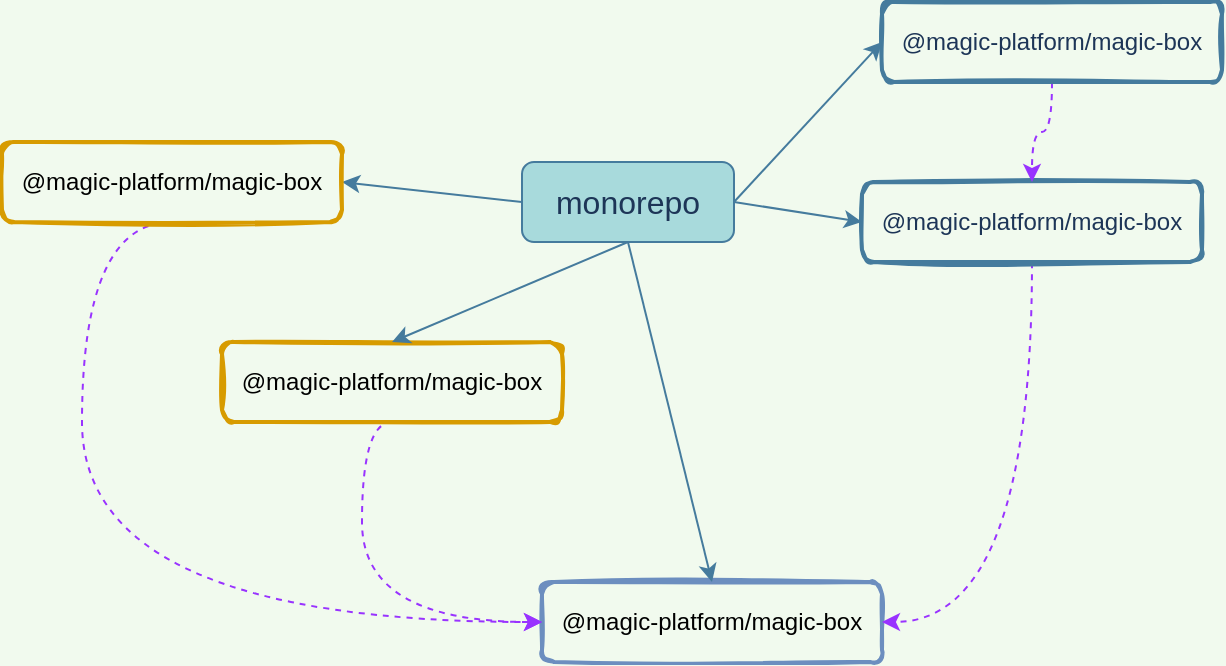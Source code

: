 <mxfile version="20.6.0" type="github">
  <diagram id="exN9He7QCqvmtrnpTgVh" name="第 1 页">
    <mxGraphModel dx="1038" dy="579" grid="1" gridSize="10" guides="1" tooltips="1" connect="1" arrows="1" fold="1" page="1" pageScale="1" pageWidth="827" pageHeight="1169" background="#F1FAEE" math="0" shadow="0">
      <root>
        <mxCell id="0" />
        <mxCell id="1" parent="0" />
        <mxCell id="jyDaiIP-EExztPaQqgR1-11" style="rounded=0;orthogonalLoop=1;jettySize=auto;html=1;entryX=1;entryY=0.5;entryDx=0;entryDy=0;strokeColor=#457B9D;fontSize=12;fontColor=#1D3557;fillColor=#A8DADC;exitX=0;exitY=0.5;exitDx=0;exitDy=0;labelBackgroundColor=#F1FAEE;" edge="1" parent="1" source="jyDaiIP-EExztPaQqgR1-3" target="jyDaiIP-EExztPaQqgR1-8">
          <mxGeometry relative="1" as="geometry">
            <mxPoint x="300" y="150" as="sourcePoint" />
          </mxGeometry>
        </mxCell>
        <mxCell id="jyDaiIP-EExztPaQqgR1-3" value="&lt;font style=&quot;font-size: 16px;&quot;&gt;monorepo&lt;/font&gt;" style="rounded=1;whiteSpace=wrap;html=1;fontSize=18;fillColor=#A8DADC;strokeColor=#457B9D;fontColor=#1D3557;" vertex="1" parent="1">
          <mxGeometry x="300" y="130" width="106" height="40" as="geometry" />
        </mxCell>
        <mxCell id="jyDaiIP-EExztPaQqgR1-4" value="&lt;div style=&quot;font-size: 12px;&quot; data-docx-has-block-data=&quot;false&quot; data-page-id=&quot;DxfHdrzcuoXOEqxZpcIcURhInae&quot;&gt;&lt;div class=&quot;ace-line ace-line old-record-id-JIQad8sEWowKi4xaQBFcA7dcnKf&quot; style=&quot;&quot;&gt;&lt;font style=&quot;font-size: 12px;&quot;&gt;@magic-platform/magic-box&lt;/font&gt;&lt;/div&gt;&lt;/div&gt;&lt;font style=&quot;font-size: 12px;&quot;&gt;&lt;span class=&quot;lark-record-clipboard&quot; data-lark-record-format=&quot;docx/text&quot; data-lark-record-data=&quot;{&amp;quot;rootId&amp;quot;:&amp;quot;DxfHdrzcuoXOEqxZpcIcURhInae&amp;quot;,&amp;quot;text&amp;quot;:{&amp;quot;initialAttributedTexts&amp;quot;:{&amp;quot;text&amp;quot;:{&amp;quot;0&amp;quot;:&amp;quot;@magic-platform/magic-box&amp;quot;},&amp;quot;attribs&amp;quot;:{&amp;quot;0&amp;quot;:&amp;quot;*0+p&amp;quot;}},&amp;quot;apool&amp;quot;:{&amp;quot;numToAttrib&amp;quot;:{&amp;quot;0&amp;quot;:[&amp;quot;author&amp;quot;,&amp;quot;7068583431243890692&amp;quot;]},&amp;quot;nextNum&amp;quot;:1}},&amp;quot;type&amp;quot;:&amp;quot;text&amp;quot;,&amp;quot;referenceRecordMap&amp;quot;:{},&amp;quot;extra&amp;quot;:{&amp;quot;mention_page_title&amp;quot;:{},&amp;quot;external_mention_url&amp;quot;:{}},&amp;quot;isKeepQuoteContainer&amp;quot;:false,&amp;quot;isFromCode&amp;quot;:false,&amp;quot;selection&amp;quot;:[{&amp;quot;id&amp;quot;:23,&amp;quot;type&amp;quot;:&amp;quot;text&amp;quot;,&amp;quot;selection&amp;quot;:{&amp;quot;start&amp;quot;:0,&amp;quot;end&amp;quot;:25},&amp;quot;recordId&amp;quot;:&amp;quot;JIQad8sEWowKi4xaQBFcA7dcnKf&amp;quot;}],&amp;quot;isCut&amp;quot;:false}&quot;&gt;&lt;/span&gt;&lt;/font&gt;" style="rounded=1;whiteSpace=wrap;html=1;strokeWidth=2;fillWeight=4;hachureGap=8;hachureAngle=45;fillColor=none;sketch=1;fontSize=18;strokeColor=#6c8ebf;" vertex="1" parent="1">
          <mxGeometry x="310" y="340" width="170" height="40" as="geometry" />
        </mxCell>
        <mxCell id="jyDaiIP-EExztPaQqgR1-20" style="edgeStyle=orthogonalEdgeStyle;rounded=0;orthogonalLoop=1;jettySize=auto;html=1;exitX=0.5;exitY=1;exitDx=0;exitDy=0;entryX=0;entryY=0.5;entryDx=0;entryDy=0;dashed=1;strokeColor=#9933FF;fontColor=#1D3557;fillColor=#A8DADC;curved=1;" edge="1" parent="1" source="jyDaiIP-EExztPaQqgR1-7" target="jyDaiIP-EExztPaQqgR1-4">
          <mxGeometry relative="1" as="geometry">
            <Array as="points">
              <mxPoint x="220" y="260" />
              <mxPoint x="220" y="360" />
            </Array>
          </mxGeometry>
        </mxCell>
        <mxCell id="jyDaiIP-EExztPaQqgR1-7" value="&lt;div style=&quot;font-size: 12px;&quot; data-docx-has-block-data=&quot;false&quot; data-page-id=&quot;DxfHdrzcuoXOEqxZpcIcURhInae&quot;&gt;&lt;div class=&quot;ace-line ace-line old-record-id-JIQad8sEWowKi4xaQBFcA7dcnKf&quot; style=&quot;&quot;&gt;&lt;font style=&quot;font-size: 12px;&quot;&gt;@magic-platform/magic-box&lt;/font&gt;&lt;/div&gt;&lt;/div&gt;&lt;font style=&quot;font-size: 12px;&quot;&gt;&lt;span class=&quot;lark-record-clipboard&quot; data-lark-record-format=&quot;docx/text&quot; data-lark-record-data=&quot;{&amp;quot;rootId&amp;quot;:&amp;quot;DxfHdrzcuoXOEqxZpcIcURhInae&amp;quot;,&amp;quot;text&amp;quot;:{&amp;quot;initialAttributedTexts&amp;quot;:{&amp;quot;text&amp;quot;:{&amp;quot;0&amp;quot;:&amp;quot;@magic-platform/magic-box&amp;quot;},&amp;quot;attribs&amp;quot;:{&amp;quot;0&amp;quot;:&amp;quot;*0+p&amp;quot;}},&amp;quot;apool&amp;quot;:{&amp;quot;numToAttrib&amp;quot;:{&amp;quot;0&amp;quot;:[&amp;quot;author&amp;quot;,&amp;quot;7068583431243890692&amp;quot;]},&amp;quot;nextNum&amp;quot;:1}},&amp;quot;type&amp;quot;:&amp;quot;text&amp;quot;,&amp;quot;referenceRecordMap&amp;quot;:{},&amp;quot;extra&amp;quot;:{&amp;quot;mention_page_title&amp;quot;:{},&amp;quot;external_mention_url&amp;quot;:{}},&amp;quot;isKeepQuoteContainer&amp;quot;:false,&amp;quot;isFromCode&amp;quot;:false,&amp;quot;selection&amp;quot;:[{&amp;quot;id&amp;quot;:23,&amp;quot;type&amp;quot;:&amp;quot;text&amp;quot;,&amp;quot;selection&amp;quot;:{&amp;quot;start&amp;quot;:0,&amp;quot;end&amp;quot;:25},&amp;quot;recordId&amp;quot;:&amp;quot;JIQad8sEWowKi4xaQBFcA7dcnKf&amp;quot;}],&amp;quot;isCut&amp;quot;:false}&quot;&gt;&lt;/span&gt;&lt;/font&gt;" style="rounded=1;whiteSpace=wrap;html=1;strokeWidth=2;fillWeight=4;hachureGap=8;hachureAngle=45;fillColor=none;sketch=1;fontSize=18;strokeColor=#d79b00;" vertex="1" parent="1">
          <mxGeometry x="150" y="220" width="170" height="40" as="geometry" />
        </mxCell>
        <mxCell id="jyDaiIP-EExztPaQqgR1-18" style="edgeStyle=orthogonalEdgeStyle;rounded=1;orthogonalLoop=1;jettySize=auto;html=1;entryX=0;entryY=0.5;entryDx=0;entryDy=0;strokeColor=#9933FF;fontSize=12;fontColor=#1D3557;fillColor=#A8DADC;exitX=0.5;exitY=1;exitDx=0;exitDy=0;curved=1;labelBackgroundColor=#F1FAEE;dashed=1;" edge="1" parent="1" source="jyDaiIP-EExztPaQqgR1-8" target="jyDaiIP-EExztPaQqgR1-4">
          <mxGeometry relative="1" as="geometry">
            <Array as="points">
              <mxPoint x="80" y="160" />
              <mxPoint x="80" y="360" />
            </Array>
          </mxGeometry>
        </mxCell>
        <mxCell id="jyDaiIP-EExztPaQqgR1-8" value="&lt;div style=&quot;font-size: 12px;&quot; data-docx-has-block-data=&quot;false&quot; data-page-id=&quot;DxfHdrzcuoXOEqxZpcIcURhInae&quot;&gt;&lt;div class=&quot;ace-line ace-line old-record-id-JIQad8sEWowKi4xaQBFcA7dcnKf&quot; style=&quot;&quot;&gt;&lt;font style=&quot;font-size: 12px;&quot;&gt;@magic-platform/magic-box&lt;/font&gt;&lt;/div&gt;&lt;/div&gt;&lt;font style=&quot;font-size: 12px;&quot;&gt;&lt;span class=&quot;lark-record-clipboard&quot; data-lark-record-format=&quot;docx/text&quot; data-lark-record-data=&quot;{&amp;quot;rootId&amp;quot;:&amp;quot;DxfHdrzcuoXOEqxZpcIcURhInae&amp;quot;,&amp;quot;text&amp;quot;:{&amp;quot;initialAttributedTexts&amp;quot;:{&amp;quot;text&amp;quot;:{&amp;quot;0&amp;quot;:&amp;quot;@magic-platform/magic-box&amp;quot;},&amp;quot;attribs&amp;quot;:{&amp;quot;0&amp;quot;:&amp;quot;*0+p&amp;quot;}},&amp;quot;apool&amp;quot;:{&amp;quot;numToAttrib&amp;quot;:{&amp;quot;0&amp;quot;:[&amp;quot;author&amp;quot;,&amp;quot;7068583431243890692&amp;quot;]},&amp;quot;nextNum&amp;quot;:1}},&amp;quot;type&amp;quot;:&amp;quot;text&amp;quot;,&amp;quot;referenceRecordMap&amp;quot;:{},&amp;quot;extra&amp;quot;:{&amp;quot;mention_page_title&amp;quot;:{},&amp;quot;external_mention_url&amp;quot;:{}},&amp;quot;isKeepQuoteContainer&amp;quot;:false,&amp;quot;isFromCode&amp;quot;:false,&amp;quot;selection&amp;quot;:[{&amp;quot;id&amp;quot;:23,&amp;quot;type&amp;quot;:&amp;quot;text&amp;quot;,&amp;quot;selection&amp;quot;:{&amp;quot;start&amp;quot;:0,&amp;quot;end&amp;quot;:25},&amp;quot;recordId&amp;quot;:&amp;quot;JIQad8sEWowKi4xaQBFcA7dcnKf&amp;quot;}],&amp;quot;isCut&amp;quot;:false}&quot;&gt;&lt;/span&gt;&lt;/font&gt;" style="rounded=1;whiteSpace=wrap;html=1;strokeWidth=2;fillWeight=4;hachureGap=8;hachureAngle=45;fillColor=none;sketch=1;fontSize=18;strokeColor=#d79b00;" vertex="1" parent="1">
          <mxGeometry x="40" y="120" width="170" height="40" as="geometry" />
        </mxCell>
        <mxCell id="jyDaiIP-EExztPaQqgR1-21" style="edgeStyle=orthogonalEdgeStyle;curved=1;rounded=0;orthogonalLoop=1;jettySize=auto;html=1;exitX=0.5;exitY=1;exitDx=0;exitDy=0;entryX=1;entryY=0.5;entryDx=0;entryDy=0;dashed=1;strokeColor=#9933FF;fontColor=#1D3557;fillColor=#A8DADC;" edge="1" parent="1" source="jyDaiIP-EExztPaQqgR1-9" target="jyDaiIP-EExztPaQqgR1-4">
          <mxGeometry relative="1" as="geometry" />
        </mxCell>
        <mxCell id="jyDaiIP-EExztPaQqgR1-9" value="&lt;div style=&quot;font-size: 12px;&quot; data-docx-has-block-data=&quot;false&quot; data-page-id=&quot;DxfHdrzcuoXOEqxZpcIcURhInae&quot;&gt;&lt;div class=&quot;ace-line ace-line old-record-id-JIQad8sEWowKi4xaQBFcA7dcnKf&quot; style=&quot;&quot;&gt;&lt;font style=&quot;font-size: 12px;&quot;&gt;@magic-platform/magic-box&lt;/font&gt;&lt;/div&gt;&lt;/div&gt;&lt;font style=&quot;font-size: 12px;&quot;&gt;&lt;span class=&quot;lark-record-clipboard&quot; data-lark-record-format=&quot;docx/text&quot; data-lark-record-data=&quot;{&amp;quot;rootId&amp;quot;:&amp;quot;DxfHdrzcuoXOEqxZpcIcURhInae&amp;quot;,&amp;quot;text&amp;quot;:{&amp;quot;initialAttributedTexts&amp;quot;:{&amp;quot;text&amp;quot;:{&amp;quot;0&amp;quot;:&amp;quot;@magic-platform/magic-box&amp;quot;},&amp;quot;attribs&amp;quot;:{&amp;quot;0&amp;quot;:&amp;quot;*0+p&amp;quot;}},&amp;quot;apool&amp;quot;:{&amp;quot;numToAttrib&amp;quot;:{&amp;quot;0&amp;quot;:[&amp;quot;author&amp;quot;,&amp;quot;7068583431243890692&amp;quot;]},&amp;quot;nextNum&amp;quot;:1}},&amp;quot;type&amp;quot;:&amp;quot;text&amp;quot;,&amp;quot;referenceRecordMap&amp;quot;:{},&amp;quot;extra&amp;quot;:{&amp;quot;mention_page_title&amp;quot;:{},&amp;quot;external_mention_url&amp;quot;:{}},&amp;quot;isKeepQuoteContainer&amp;quot;:false,&amp;quot;isFromCode&amp;quot;:false,&amp;quot;selection&amp;quot;:[{&amp;quot;id&amp;quot;:23,&amp;quot;type&amp;quot;:&amp;quot;text&amp;quot;,&amp;quot;selection&amp;quot;:{&amp;quot;start&amp;quot;:0,&amp;quot;end&amp;quot;:25},&amp;quot;recordId&amp;quot;:&amp;quot;JIQad8sEWowKi4xaQBFcA7dcnKf&amp;quot;}],&amp;quot;isCut&amp;quot;:false}&quot;&gt;&lt;/span&gt;&lt;/font&gt;" style="rounded=1;whiteSpace=wrap;html=1;strokeWidth=2;fillWeight=4;hachureGap=8;hachureAngle=45;fillColor=none;sketch=1;fontSize=18;strokeColor=#457B9D;fontColor=#1D3557;" vertex="1" parent="1">
          <mxGeometry x="470" y="140" width="170" height="40" as="geometry" />
        </mxCell>
        <mxCell id="jyDaiIP-EExztPaQqgR1-22" style="edgeStyle=orthogonalEdgeStyle;curved=1;rounded=0;orthogonalLoop=1;jettySize=auto;html=1;exitX=0.5;exitY=1;exitDx=0;exitDy=0;entryX=0.5;entryY=0;entryDx=0;entryDy=0;dashed=1;strokeColor=#9933FF;fontColor=#1D3557;fillColor=#A8DADC;" edge="1" parent="1" source="jyDaiIP-EExztPaQqgR1-10" target="jyDaiIP-EExztPaQqgR1-9">
          <mxGeometry relative="1" as="geometry" />
        </mxCell>
        <mxCell id="jyDaiIP-EExztPaQqgR1-10" value="&lt;div style=&quot;font-size: 12px;&quot; data-docx-has-block-data=&quot;false&quot; data-page-id=&quot;DxfHdrzcuoXOEqxZpcIcURhInae&quot;&gt;&lt;div class=&quot;ace-line ace-line old-record-id-JIQad8sEWowKi4xaQBFcA7dcnKf&quot; style=&quot;&quot;&gt;&lt;font style=&quot;font-size: 12px;&quot;&gt;@magic-platform/magic-box&lt;/font&gt;&lt;/div&gt;&lt;/div&gt;&lt;font style=&quot;font-size: 12px;&quot;&gt;&lt;span class=&quot;lark-record-clipboard&quot; data-lark-record-format=&quot;docx/text&quot; data-lark-record-data=&quot;{&amp;quot;rootId&amp;quot;:&amp;quot;DxfHdrzcuoXOEqxZpcIcURhInae&amp;quot;,&amp;quot;text&amp;quot;:{&amp;quot;initialAttributedTexts&amp;quot;:{&amp;quot;text&amp;quot;:{&amp;quot;0&amp;quot;:&amp;quot;@magic-platform/magic-box&amp;quot;},&amp;quot;attribs&amp;quot;:{&amp;quot;0&amp;quot;:&amp;quot;*0+p&amp;quot;}},&amp;quot;apool&amp;quot;:{&amp;quot;numToAttrib&amp;quot;:{&amp;quot;0&amp;quot;:[&amp;quot;author&amp;quot;,&amp;quot;7068583431243890692&amp;quot;]},&amp;quot;nextNum&amp;quot;:1}},&amp;quot;type&amp;quot;:&amp;quot;text&amp;quot;,&amp;quot;referenceRecordMap&amp;quot;:{},&amp;quot;extra&amp;quot;:{&amp;quot;mention_page_title&amp;quot;:{},&amp;quot;external_mention_url&amp;quot;:{}},&amp;quot;isKeepQuoteContainer&amp;quot;:false,&amp;quot;isFromCode&amp;quot;:false,&amp;quot;selection&amp;quot;:[{&amp;quot;id&amp;quot;:23,&amp;quot;type&amp;quot;:&amp;quot;text&amp;quot;,&amp;quot;selection&amp;quot;:{&amp;quot;start&amp;quot;:0,&amp;quot;end&amp;quot;:25},&amp;quot;recordId&amp;quot;:&amp;quot;JIQad8sEWowKi4xaQBFcA7dcnKf&amp;quot;}],&amp;quot;isCut&amp;quot;:false}&quot;&gt;&lt;/span&gt;&lt;/font&gt;" style="rounded=1;whiteSpace=wrap;html=1;strokeWidth=2;fillWeight=4;hachureGap=8;hachureAngle=45;fillColor=none;sketch=1;fontSize=18;strokeColor=#457B9D;fontColor=#1D3557;" vertex="1" parent="1">
          <mxGeometry x="480" y="50" width="170" height="40" as="geometry" />
        </mxCell>
        <mxCell id="jyDaiIP-EExztPaQqgR1-12" style="rounded=0;orthogonalLoop=1;jettySize=auto;html=1;entryX=0.5;entryY=0;entryDx=0;entryDy=0;strokeColor=#457B9D;fontSize=12;fontColor=#1D3557;fillColor=#A8DADC;exitX=0.5;exitY=1;exitDx=0;exitDy=0;labelBackgroundColor=#F1FAEE;" edge="1" parent="1" source="jyDaiIP-EExztPaQqgR1-3" target="jyDaiIP-EExztPaQqgR1-7">
          <mxGeometry relative="1" as="geometry">
            <mxPoint x="313.8" y="140" as="sourcePoint" />
            <mxPoint x="240" y="110" as="targetPoint" />
          </mxGeometry>
        </mxCell>
        <mxCell id="jyDaiIP-EExztPaQqgR1-13" style="rounded=0;orthogonalLoop=1;jettySize=auto;html=1;entryX=0;entryY=0.5;entryDx=0;entryDy=0;strokeColor=#457B9D;fontSize=12;fontColor=#1D3557;fillColor=#A8DADC;exitX=1;exitY=0.5;exitDx=0;exitDy=0;labelBackgroundColor=#F1FAEE;" edge="1" parent="1" source="jyDaiIP-EExztPaQqgR1-3" target="jyDaiIP-EExztPaQqgR1-9">
          <mxGeometry relative="1" as="geometry">
            <mxPoint x="323.8" y="150" as="sourcePoint" />
            <mxPoint x="250" y="120" as="targetPoint" />
          </mxGeometry>
        </mxCell>
        <mxCell id="jyDaiIP-EExztPaQqgR1-14" style="rounded=0;orthogonalLoop=1;jettySize=auto;html=1;entryX=0;entryY=0.5;entryDx=0;entryDy=0;strokeColor=#457B9D;fontSize=12;fontColor=#1D3557;fillColor=#A8DADC;exitX=1;exitY=0.5;exitDx=0;exitDy=0;labelBackgroundColor=#F1FAEE;" edge="1" parent="1" source="jyDaiIP-EExztPaQqgR1-3" target="jyDaiIP-EExztPaQqgR1-10">
          <mxGeometry relative="1" as="geometry">
            <mxPoint x="333.8" y="160" as="sourcePoint" />
            <mxPoint x="260" y="130" as="targetPoint" />
          </mxGeometry>
        </mxCell>
        <mxCell id="jyDaiIP-EExztPaQqgR1-15" style="rounded=1;orthogonalLoop=1;jettySize=auto;html=1;entryX=0.5;entryY=0;entryDx=0;entryDy=0;strokeColor=#457B9D;fontSize=12;fontColor=#1D3557;fillColor=#A8DADC;exitX=0.5;exitY=1;exitDx=0;exitDy=0;labelBackgroundColor=#F1FAEE;" edge="1" parent="1" source="jyDaiIP-EExztPaQqgR1-3" target="jyDaiIP-EExztPaQqgR1-4">
          <mxGeometry relative="1" as="geometry">
            <mxPoint x="343.8" y="170" as="sourcePoint" />
            <mxPoint x="270" y="140" as="targetPoint" />
          </mxGeometry>
        </mxCell>
      </root>
    </mxGraphModel>
  </diagram>
</mxfile>
